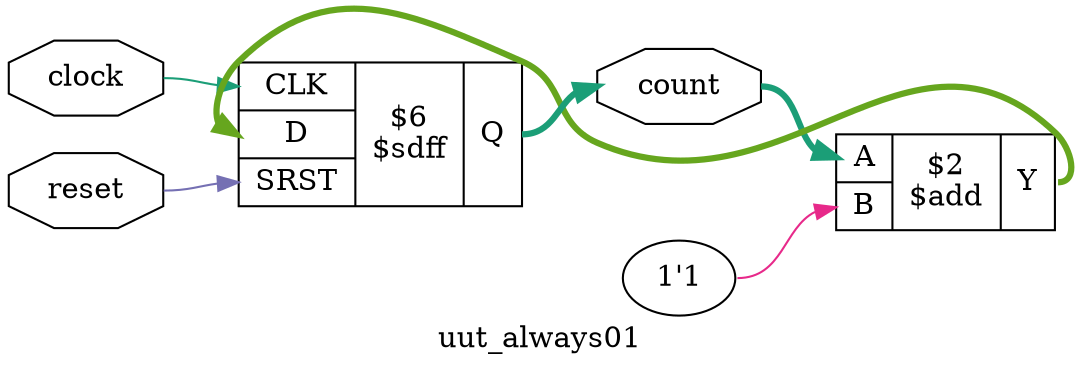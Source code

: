 digraph "uut_always01" {
label="uut_always01";
rankdir="LR";
remincross=true;
n2 [ shape=octagon, label="clock", color="black", fontcolor="black"];
n3 [ shape=octagon, label="count", color="black", fontcolor="black"];
n4 [ shape=octagon, label="reset", color="black", fontcolor="black"];
v0 [ label="1'1" ];
c8 [ shape=record, label="{{<p5> A|<p6> B}|$2\n$add|{<p7> Y}}",  ];
c13 [ shape=record, label="{{<p9> CLK|<p10> D|<p11> SRST}|$6\n$sdff|{<p12> Q}}",  ];
c8:p7:e -> c13:p10:w [colorscheme="dark28", color="5", fontcolor="5", style="setlinewidth(3)", label=""];
n2:e -> c13:p9:w [colorscheme="dark28", color="1", fontcolor="1", label=""];
c13:p12:e -> n3:w [colorscheme="dark28", color="1", fontcolor="1", style="setlinewidth(3)", label=""];
n3:e -> c8:p5:w [colorscheme="dark28", color="1", fontcolor="1", style="setlinewidth(3)", label=""];
n4:e -> c13:p11:w [colorscheme="dark28", color="3", fontcolor="3", label=""];
v0:e -> c8:p6:w [colorscheme="dark28", color="4", fontcolor="4", label=""];
}
